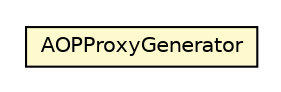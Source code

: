 #!/usr/local/bin/dot
#
# Class diagram 
# Generated by UMLGraph version 5.1 (http://www.umlgraph.org/)
#

digraph G {
	edge [fontname="Helvetica",fontsize=10,labelfontname="Helvetica",labelfontsize=10];
	node [fontname="Helvetica",fontsize=10,shape=plaintext];
	nodesep=0.25;
	ranksep=0.5;
	// org.androidtransfuse.gen.proxy.AOPProxyGenerator
	c83528 [label=<<table title="org.androidtransfuse.gen.proxy.AOPProxyGenerator" border="0" cellborder="1" cellspacing="0" cellpadding="2" port="p" bgcolor="lemonChiffon" href="./AOPProxyGenerator.html">
		<tr><td><table border="0" cellspacing="0" cellpadding="1">
<tr><td align="center" balign="center"> AOPProxyGenerator </td></tr>
		</table></td></tr>
		</table>>, fontname="Helvetica", fontcolor="black", fontsize=10.0];
}

